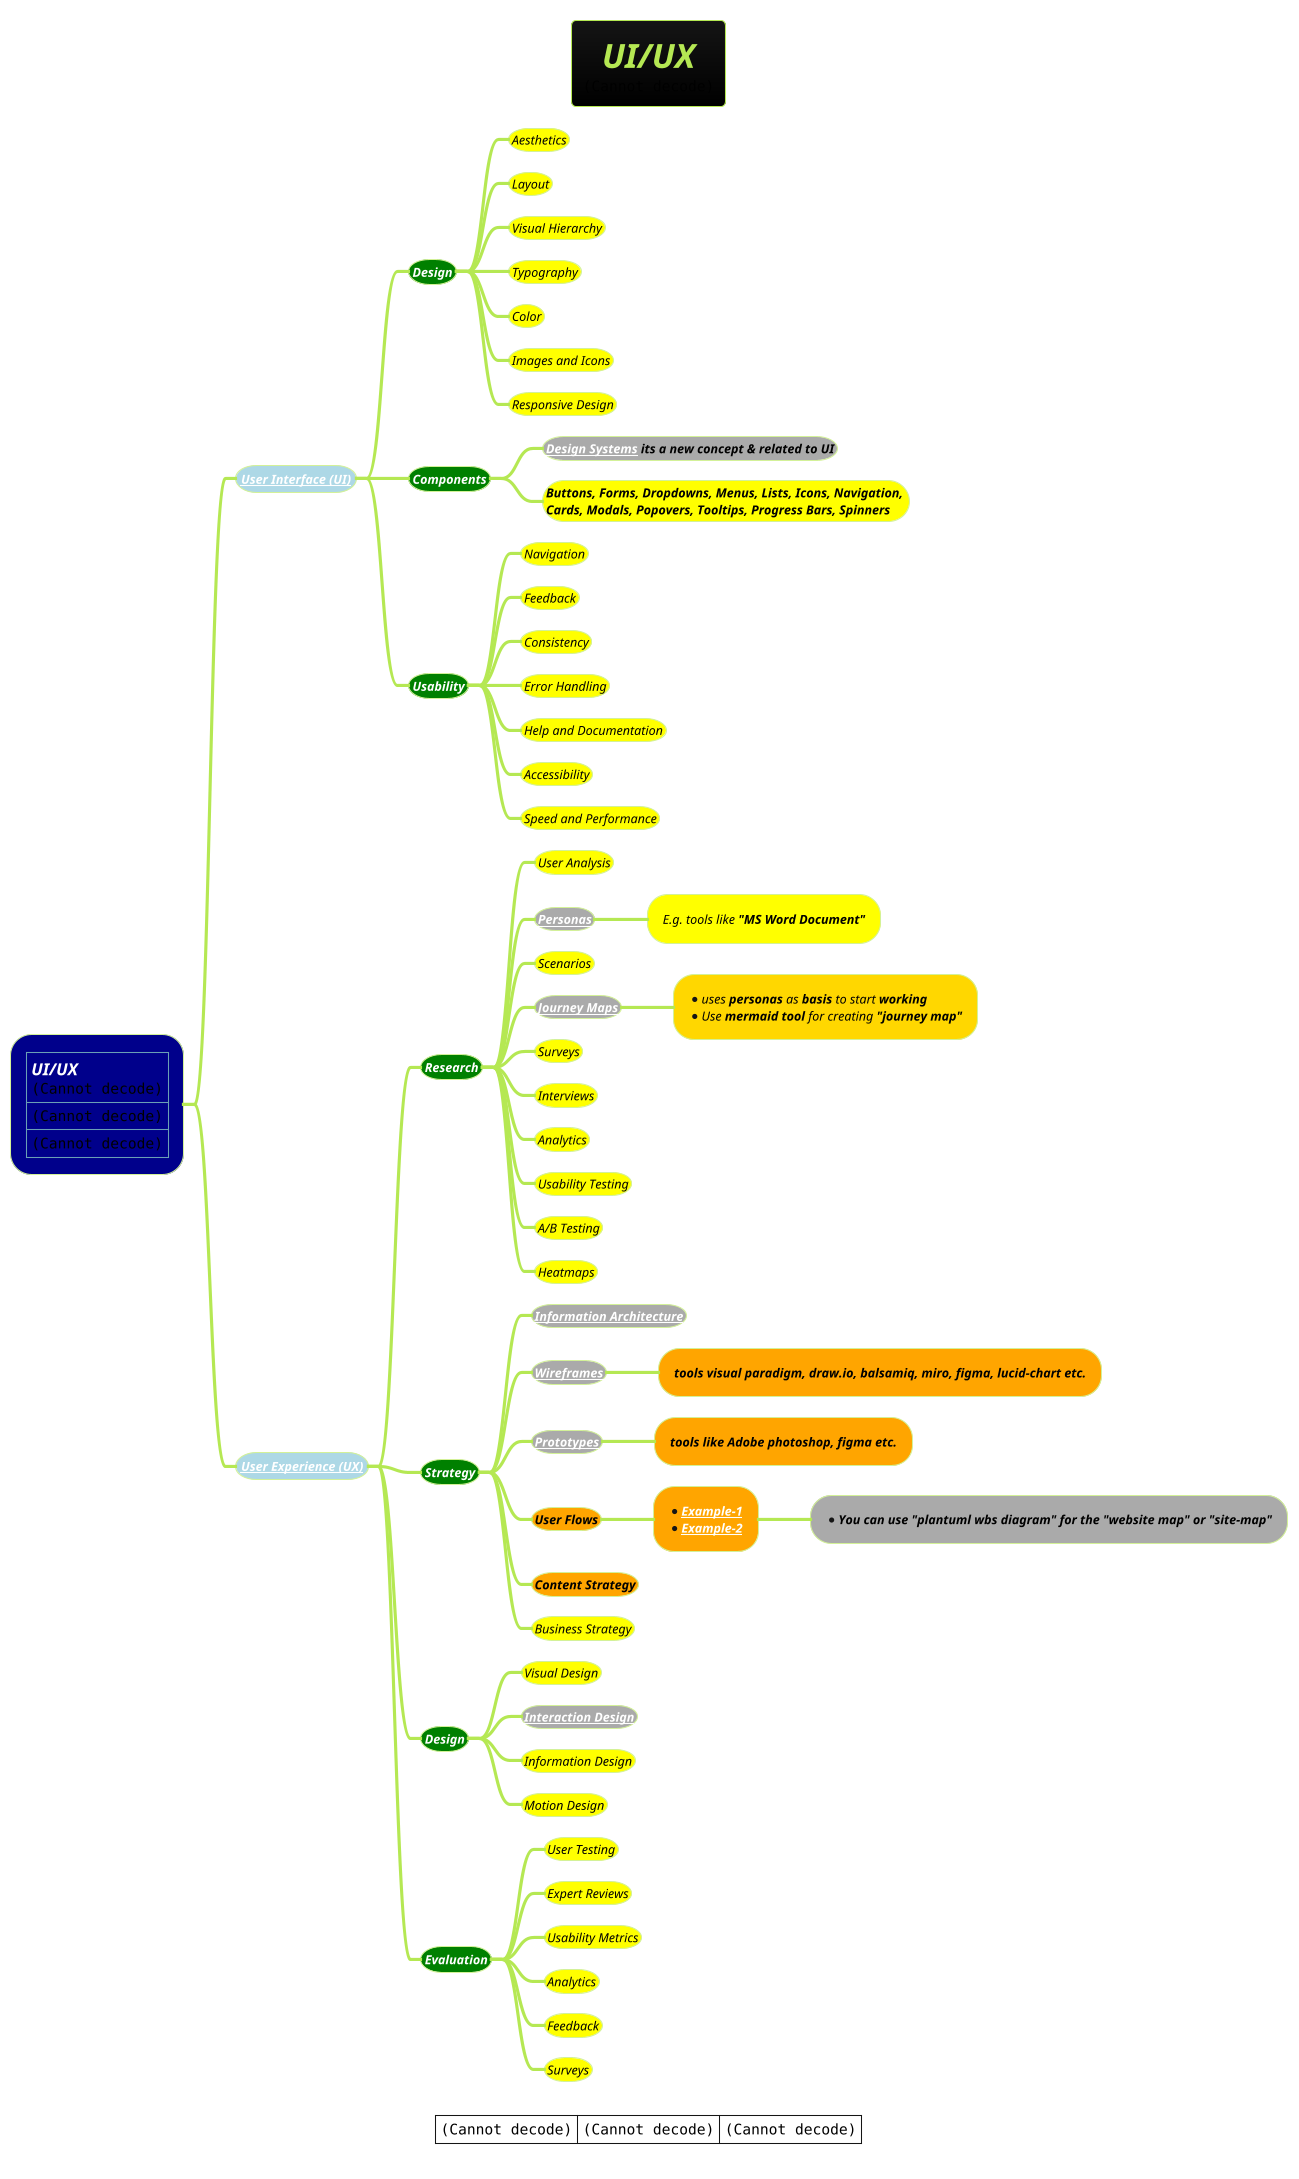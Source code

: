 @startmindmap
title = <b><i>UI/UX\n<img:images/img_2.png{scale=.95}>
caption |<img:images/img.jpg{scale=.56}>|<img:images/img.png{scale=.75}>|<img:images/img_1.png{scale=0.61}>|
!theme hacker

*[#darkblue]:|<i><color:white>UI/UX\n<img:images/img_7.png{scale=.566}>|
|<i><color:white><img:images/img_8.png{scale=1.05}>|
|<i><color:white><img:images/img_9.png{scale=1}>|;
**[#lightblue] <i><color #blac><size:12>[[docs/3-programming-languages/Venkat-Subramaniam/images/img_533.png User Interface (UI)]]
***[#green] <b><i><color #white><size:12>Design
****[#yellow] <i><color #black><size:12>Aesthetics
****[#yellow] <i><color #black><size:12>Layout
****[#yellow] <i><color #black><size:12>Visual Hierarchy
****[#yellow] <i><color #black><size:12>Typography
****[#yellow] <i><color #black><size:12>Color
****[#yellow] <i><color #black><size:12>Images and Icons
****[#yellow] <i><color #black><size:12>Responsive Design
***[#green] <b><i><color #white><size:12>Components
****[#a] <b><i><color #black><size:12>[[docs/1-Requirement-Engineering/MVP-PoC-and-case-study/Design-Systems.puml Design Systems]] its a new concept & related to UI
****[#yellow] <i><color #black><size:12><b>Buttons, Forms, Dropdowns, Menus, Lists, Icons, Navigation, \n<i><color #black><size:12><b>Cards, Modals, Popovers, Tooltips, Progress Bars, Spinners
***[#green] <b><i><color #white><size:12>Usability
****[#yellow] <i><color #black><size:12>Navigation
****[#yellow] <i><color #black><size:12>Feedback
****[#yellow] <i><color #black><size:12>Consistency
****[#yellow] <i><color #black><size:12>Error Handling
****[#yellow] <i><color #black><size:12>Help and Documentation
****[#yellow] <i><color #black><size:12>Accessibility
****[#yellow] <i><color #black><size:12>Speed and Performance
**[#lightblue] <i><color #blac><size:12>[[docs/3-programming-languages/Venkat-Subramaniam/images/img_534.png User Experience (UX)]]
***[#green] <b><i><color #white><size:12>Research
****[#yellow] <i><color #black><size:12>User Analysis
****[#a] <i><color #black><size:12><b>[[https://www.youtube.com/watch?v=UnAuwhu2C9Q&ab_channel=GFXMentor Personas]]
*****[#yellow] <i><color #black><size:12>E.g. tools like <b>"MS Word Document"
****[#yellow] <i><color #black><size:12>Scenarios
****[#a] <b><i><color #black><size:12>[[docs/1-Requirement-Engineering/MVP-PoC-and-case-study/images/img_3.png Journey Maps]]
*****[#gold] *<i><color #black><size:12>uses **personas** as **basis** to start <b>working\n*<i><color #black><size:12>Use **mermaid tool** for creating <b>"journey map"
****[#yellow] <i><color #black><size:12>Surveys
****[#yellow] <i><color #black><size:12>Interviews
****[#yellow] <i><color #black><size:12>Analytics
****[#yellow] <i><color #black><size:12>Usability Testing
****[#yellow] <i><color #black><size:12>A/B Testing
****[#yellow] <i><color #black><size:12>Heatmaps
***[#green] <b><i><color #white><size:12>Strategy
****[#a] <b><i><color #black><size:12>[[docs/3-programming-languages/Venkat-Subramaniam/images/img_535.png Information Architecture]]
****[#a] <b><i><color #black><size:12>[[docs/1-Requirement-Engineering/MVP-PoC-and-case-study/images/image_3.png Wireframes]]
*****[#orange] <b><i><color #black><size:12>tools visual paradigm, draw.io, balsamiq, miro, figma, lucid-chart etc.
****[#a] <b><i><color #black><size:12>[[docs/1-Requirement-Engineering/MVP-PoC-and-case-study/Prototyping.puml Prototypes]]
*****[#orange] <b><i><color #black><size:12>tools like Adobe photoshop, figma etc.
****[#orange] <b><i><color #black><size:12>User Flows
*****[#orange] *<b><i><color #black><size:12>[[docs/1-Requirement-Engineering/MVP-PoC-and-case-study/images/image_5.png Example-1]] \n*<b><i><color #black><size:12>[[docs/1-Requirement-Engineering/MVP-PoC-and-case-study/images/image_4.png Example-2]]
******[#a] *<b><i><color #black><size:12>You can use "plantuml wbs diagram" for the "website map" or "site-map"
****[#orange] <b><i><color #black><size:12>Content Strategy
****[#yellow] <i><color #black><size:12>Business Strategy
***[#green] <b><i><color #white><size:12>Design
****[#yellow] <i><color #black><size:12>Visual Design
****[#a] <b><i><color #black><size:12>[[docs/3-programming-languages/Venkat-Subramaniam/images/img_536.png Interaction Design]]
****[#yellow] <i><color #black><size:12>Information Design
****[#yellow] <i><color #black><size:12>Motion Design
***[#green] <b><i><color #white><size:12>Evaluation
****[#yellow] <i><color #black><size:12>User Testing
****[#yellow] <i><color #black><size:12>Expert Reviews
****[#yellow] <i><color #black><size:12>Usability Metrics
****[#yellow] <i><color #black><size:12>Analytics
****[#yellow] <i><color #black><size:12>Feedback
****[#yellow] <i><color #black><size:12>Surveys
@endmindmap
